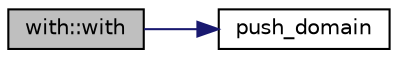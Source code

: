 digraph "with::with"
{
  edge [fontname="Helvetica",fontsize="10",labelfontname="Helvetica",labelfontsize="10"];
  node [fontname="Helvetica",fontsize="10",shape=record];
  rankdir="LR";
  Node0 [label="with::with",height=0.2,width=0.4,color="black", fillcolor="grey75", style="filled", fontcolor="black"];
  Node0 -> Node1 [color="midnightblue",fontsize="10",style="solid",fontname="Helvetica"];
  Node1 [label="push_domain",height=0.2,width=0.4,color="black", fillcolor="white", style="filled",URL="$db/d2f/domain_8_c.html#a73ae34a3de396002ddf3058ff7ffc1ec"];
}

